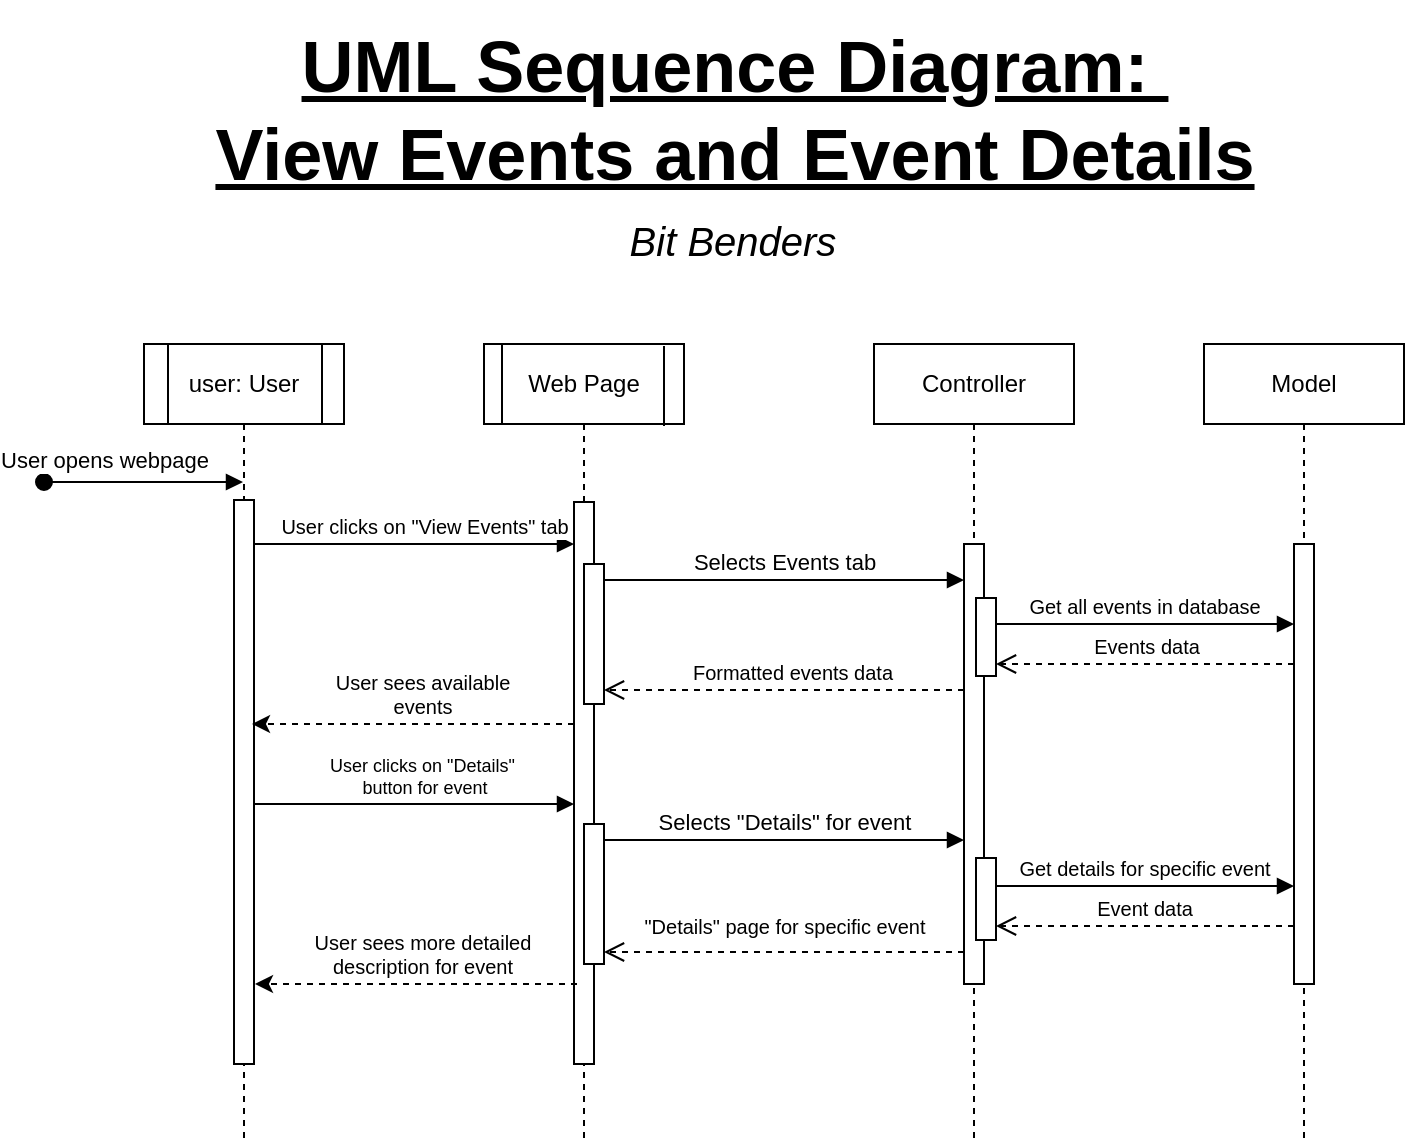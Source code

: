 <mxfile version="25.0.3">
  <diagram name="Page-1" id="2YBvvXClWsGukQMizWep">
    <mxGraphModel dx="973" dy="616" grid="1" gridSize="10" guides="1" tooltips="1" connect="1" arrows="1" fold="1" page="1" pageScale="1" pageWidth="850" pageHeight="1100" math="0" shadow="0">
      <root>
        <mxCell id="0" />
        <mxCell id="1" parent="0" />
        <mxCell id="Jm7EUICJISlEGoCHI4fa-1" value="user: User" style="shape=umlLifeline;perimeter=lifelinePerimeter;whiteSpace=wrap;html=1;container=0;dropTarget=0;collapsible=0;recursiveResize=0;outlineConnect=0;portConstraint=eastwest;newEdgeStyle={&quot;edgeStyle&quot;:&quot;elbowEdgeStyle&quot;,&quot;elbow&quot;:&quot;vertical&quot;,&quot;curved&quot;:0,&quot;rounded&quot;:0};" parent="1" vertex="1">
          <mxGeometry x="130" y="200" width="100" height="400" as="geometry" />
        </mxCell>
        <mxCell id="Jm7EUICJISlEGoCHI4fa-2" value="" style="html=1;points=[];perimeter=orthogonalPerimeter;outlineConnect=0;targetShapes=umlLifeline;portConstraint=eastwest;newEdgeStyle={&quot;edgeStyle&quot;:&quot;elbowEdgeStyle&quot;,&quot;elbow&quot;:&quot;vertical&quot;,&quot;curved&quot;:0,&quot;rounded&quot;:0};" parent="Jm7EUICJISlEGoCHI4fa-1" vertex="1">
          <mxGeometry x="45" y="78" width="10" height="282" as="geometry" />
        </mxCell>
        <mxCell id="Jm7EUICJISlEGoCHI4fa-3" value="Web Page" style="shape=umlLifeline;perimeter=lifelinePerimeter;whiteSpace=wrap;html=1;container=0;dropTarget=0;collapsible=0;recursiveResize=0;outlineConnect=0;portConstraint=eastwest;newEdgeStyle={&quot;edgeStyle&quot;:&quot;elbowEdgeStyle&quot;,&quot;elbow&quot;:&quot;vertical&quot;,&quot;curved&quot;:0,&quot;rounded&quot;:0};" parent="1" vertex="1">
          <mxGeometry x="300" y="200" width="100" height="400" as="geometry" />
        </mxCell>
        <mxCell id="Jm7EUICJISlEGoCHI4fa-4" value="" style="html=1;points=[];perimeter=orthogonalPerimeter;outlineConnect=0;targetShapes=umlLifeline;portConstraint=eastwest;newEdgeStyle={&quot;edgeStyle&quot;:&quot;elbowEdgeStyle&quot;,&quot;elbow&quot;:&quot;vertical&quot;,&quot;curved&quot;:0,&quot;rounded&quot;:0};" parent="Jm7EUICJISlEGoCHI4fa-3" vertex="1">
          <mxGeometry x="45" y="79" width="10" height="281" as="geometry" />
        </mxCell>
        <mxCell id="Jm7EUICJISlEGoCHI4fa-5" value="Controller" style="shape=umlLifeline;perimeter=lifelinePerimeter;whiteSpace=wrap;html=1;container=0;dropTarget=0;collapsible=0;recursiveResize=0;outlineConnect=0;portConstraint=eastwest;newEdgeStyle={&quot;edgeStyle&quot;:&quot;elbowEdgeStyle&quot;,&quot;elbow&quot;:&quot;vertical&quot;,&quot;curved&quot;:0,&quot;rounded&quot;:0};" parent="1" vertex="1">
          <mxGeometry x="495" y="200" width="100" height="400" as="geometry" />
        </mxCell>
        <mxCell id="Jm7EUICJISlEGoCHI4fa-6" value="" style="html=1;points=[];perimeter=orthogonalPerimeter;outlineConnect=0;targetShapes=umlLifeline;portConstraint=eastwest;newEdgeStyle={&quot;edgeStyle&quot;:&quot;elbowEdgeStyle&quot;,&quot;elbow&quot;:&quot;vertical&quot;,&quot;curved&quot;:0,&quot;rounded&quot;:0};" parent="Jm7EUICJISlEGoCHI4fa-5" vertex="1">
          <mxGeometry x="45" y="100" width="10" height="220" as="geometry" />
        </mxCell>
        <mxCell id="Jm7EUICJISlEGoCHI4fa-7" value="User opens webpage" style="html=1;verticalAlign=bottom;startArrow=oval;endArrow=block;startSize=8;edgeStyle=elbowEdgeStyle;elbow=horizontal;curved=0;rounded=0;" parent="1" edge="1">
          <mxGeometry x="-0.397" y="2" relative="1" as="geometry">
            <mxPoint x="80" y="269" as="sourcePoint" />
            <mxPoint x="179.5" y="269" as="targetPoint" />
            <mxPoint as="offset" />
            <Array as="points">
              <mxPoint x="140" y="269" />
            </Array>
          </mxGeometry>
        </mxCell>
        <mxCell id="Jm7EUICJISlEGoCHI4fa-8" value="Selects Events tab" style="html=1;verticalAlign=bottom;endArrow=block;edgeStyle=elbowEdgeStyle;elbow=vertical;curved=0;rounded=0;" parent="1" edge="1">
          <mxGeometry x="0.027" relative="1" as="geometry">
            <mxPoint x="355" y="318" as="sourcePoint" />
            <Array as="points">
              <mxPoint x="540" y="318" />
              <mxPoint x="450" y="318" />
              <mxPoint x="450" y="266" />
            </Array>
            <mxPoint x="540" y="318" as="targetPoint" />
            <mxPoint as="offset" />
          </mxGeometry>
        </mxCell>
        <mxCell id="Jm7EUICJISlEGoCHI4fa-9" value="Formatted events data" style="html=1;verticalAlign=bottom;endArrow=open;dashed=1;endSize=8;edgeStyle=elbowEdgeStyle;elbow=vertical;curved=0;rounded=0;entryX=0.864;entryY=0.648;entryDx=0;entryDy=0;entryPerimeter=0;align=center;fontSize=10;" parent="1" edge="1">
          <mxGeometry x="-0.038" relative="1" as="geometry">
            <mxPoint x="360.0" y="373.272" as="targetPoint" />
            <Array as="points">
              <mxPoint x="418.36" y="373" />
            </Array>
            <mxPoint x="540" y="373" as="sourcePoint" />
            <mxPoint as="offset" />
          </mxGeometry>
        </mxCell>
        <mxCell id="Jm7EUICJISlEGoCHI4fa-13" value="" style="endArrow=classic;html=1;rounded=0;dashed=1;" parent="1" edge="1">
          <mxGeometry width="50" height="50" relative="1" as="geometry">
            <mxPoint x="345" y="390" as="sourcePoint" />
            <mxPoint x="184" y="390" as="targetPoint" />
          </mxGeometry>
        </mxCell>
        <mxCell id="Jm7EUICJISlEGoCHI4fa-16" value="" style="rounded=0;whiteSpace=wrap;html=1;" parent="1" vertex="1">
          <mxGeometry x="350" y="310" width="10" height="70" as="geometry" />
        </mxCell>
        <mxCell id="Jm7EUICJISlEGoCHI4fa-19" value="" style="endArrow=none;html=1;rounded=0;" parent="1" edge="1">
          <mxGeometry width="50" height="50" relative="1" as="geometry">
            <mxPoint x="219" y="240" as="sourcePoint" />
            <mxPoint x="219" y="200" as="targetPoint" />
          </mxGeometry>
        </mxCell>
        <mxCell id="Jm7EUICJISlEGoCHI4fa-20" value="" style="endArrow=none;html=1;rounded=0;" parent="1" edge="1">
          <mxGeometry width="50" height="50" relative="1" as="geometry">
            <mxPoint x="142" y="240" as="sourcePoint" />
            <mxPoint x="142" y="200" as="targetPoint" />
          </mxGeometry>
        </mxCell>
        <mxCell id="Jm7EUICJISlEGoCHI4fa-21" value="" style="endArrow=none;html=1;rounded=0;" parent="1" edge="1">
          <mxGeometry width="50" height="50" relative="1" as="geometry">
            <mxPoint x="309" y="240" as="sourcePoint" />
            <mxPoint x="309" y="200" as="targetPoint" />
          </mxGeometry>
        </mxCell>
        <mxCell id="Jm7EUICJISlEGoCHI4fa-22" value="" style="endArrow=none;html=1;rounded=0;" parent="1" edge="1">
          <mxGeometry width="50" height="50" relative="1" as="geometry">
            <mxPoint x="390" y="241" as="sourcePoint" />
            <mxPoint x="390" y="201" as="targetPoint" />
          </mxGeometry>
        </mxCell>
        <mxCell id="Jm7EUICJISlEGoCHI4fa-23" value="User clicks on &quot;View Events&quot; tab" style="html=1;verticalAlign=bottom;endArrow=block;edgeStyle=elbowEdgeStyle;elbow=horizontal;curved=0;rounded=0;fontSize=10;align=center;" parent="1" source="Jm7EUICJISlEGoCHI4fa-2" target="Jm7EUICJISlEGoCHI4fa-4" edge="1">
          <mxGeometry x="0.062" relative="1" as="geometry">
            <mxPoint x="190" y="300" as="sourcePoint" />
            <Array as="points">
              <mxPoint x="310" y="300" />
              <mxPoint x="285" y="300" />
              <mxPoint x="285" y="248" />
            </Array>
            <mxPoint x="375" y="300" as="targetPoint" />
            <mxPoint as="offset" />
          </mxGeometry>
        </mxCell>
        <mxCell id="Jm7EUICJISlEGoCHI4fa-29" value="UML Sequence Diagram:&amp;nbsp;&lt;div&gt;View Events and Event Details&lt;/div&gt;" style="text;html=1;align=center;verticalAlign=middle;whiteSpace=wrap;rounded=0;fontFamily=Helvetica;fontSize=36;fontStyle=5" parent="1" vertex="1">
          <mxGeometry x="159" y="28" width="533" height="110" as="geometry" />
        </mxCell>
        <mxCell id="Jm7EUICJISlEGoCHI4fa-30" value="Bit Benders" style="text;html=1;align=center;verticalAlign=middle;whiteSpace=wrap;rounded=0;fontStyle=2;fontSize=20;" parent="1" vertex="1">
          <mxGeometry x="291.13" y="128" width="266.99" height="40" as="geometry" />
        </mxCell>
        <mxCell id="Jm7EUICJISlEGoCHI4fa-31" value="Model" style="shape=umlLifeline;perimeter=lifelinePerimeter;whiteSpace=wrap;html=1;container=0;dropTarget=0;collapsible=0;recursiveResize=0;outlineConnect=0;portConstraint=eastwest;newEdgeStyle={&quot;edgeStyle&quot;:&quot;elbowEdgeStyle&quot;,&quot;elbow&quot;:&quot;vertical&quot;,&quot;curved&quot;:0,&quot;rounded&quot;:0};" parent="1" vertex="1">
          <mxGeometry x="660" y="200" width="100" height="400" as="geometry" />
        </mxCell>
        <mxCell id="Jm7EUICJISlEGoCHI4fa-32" value="" style="html=1;points=[];perimeter=orthogonalPerimeter;outlineConnect=0;targetShapes=umlLifeline;portConstraint=eastwest;newEdgeStyle={&quot;edgeStyle&quot;:&quot;elbowEdgeStyle&quot;,&quot;elbow&quot;:&quot;vertical&quot;,&quot;curved&quot;:0,&quot;rounded&quot;:0};" parent="Jm7EUICJISlEGoCHI4fa-31" vertex="1">
          <mxGeometry x="45" y="100" width="10" height="220" as="geometry" />
        </mxCell>
        <mxCell id="Jm7EUICJISlEGoCHI4fa-33" value="" style="rounded=0;whiteSpace=wrap;html=1;" parent="1" vertex="1">
          <mxGeometry x="546" y="327" width="10" height="39" as="geometry" />
        </mxCell>
        <mxCell id="Jm7EUICJISlEGoCHI4fa-34" value="&lt;font size=&quot;1&quot;&gt;Get all events in database&lt;/font&gt;" style="html=1;verticalAlign=bottom;endArrow=block;edgeStyle=elbowEdgeStyle;elbow=vertical;curved=0;rounded=0;" parent="1" target="Jm7EUICJISlEGoCHI4fa-32" edge="1">
          <mxGeometry x="-0.005" relative="1" as="geometry">
            <mxPoint x="556" y="340" as="sourcePoint" />
            <Array as="points">
              <mxPoint x="610" y="340" />
              <mxPoint x="651" y="340" />
              <mxPoint x="651" y="288" />
            </Array>
            <mxPoint x="700" y="350" as="targetPoint" />
            <mxPoint as="offset" />
          </mxGeometry>
        </mxCell>
        <mxCell id="Jm7EUICJISlEGoCHI4fa-43" value="&lt;font size=&quot;1&quot;&gt;Events data&lt;/font&gt;" style="html=1;verticalAlign=bottom;endArrow=open;dashed=1;endSize=8;edgeStyle=elbowEdgeStyle;elbow=vertical;curved=0;rounded=0;" parent="1" edge="1" source="Jm7EUICJISlEGoCHI4fa-32">
          <mxGeometry x="0.001" relative="1" as="geometry">
            <mxPoint x="556" y="360" as="targetPoint" />
            <Array as="points">
              <mxPoint x="584.36" y="360" />
            </Array>
            <mxPoint x="700" y="360" as="sourcePoint" />
            <mxPoint as="offset" />
          </mxGeometry>
        </mxCell>
        <mxCell id="Jm7EUICJISlEGoCHI4fa-53" value="User sees available events" style="text;html=1;align=center;verticalAlign=middle;whiteSpace=wrap;rounded=0;fontSize=10;" parent="1" vertex="1">
          <mxGeometry x="223.26" y="360" width="93.49" height="30" as="geometry" />
        </mxCell>
        <mxCell id="KUneRaZQZtuo-mIblkpJ-1" value="User clicks on &quot;Details&quot;&amp;nbsp;&lt;div&gt;button for event&lt;/div&gt;" style="html=1;verticalAlign=bottom;endArrow=block;edgeStyle=elbowEdgeStyle;elbow=horizontal;curved=0;rounded=0;fontSize=9;align=center;" edge="1" parent="1">
          <mxGeometry x="0.062" relative="1" as="geometry">
            <mxPoint x="185" y="430" as="sourcePoint" />
            <Array as="points">
              <mxPoint x="310" y="430" />
              <mxPoint x="285" y="430" />
              <mxPoint x="285" y="378" />
            </Array>
            <mxPoint x="345" y="430" as="targetPoint" />
            <mxPoint as="offset" />
          </mxGeometry>
        </mxCell>
        <mxCell id="KUneRaZQZtuo-mIblkpJ-11" value="Selects &quot;Details&quot; for event" style="html=1;verticalAlign=bottom;endArrow=block;edgeStyle=elbowEdgeStyle;elbow=vertical;curved=0;rounded=0;" edge="1" parent="1">
          <mxGeometry x="0.027" relative="1" as="geometry">
            <mxPoint x="355" y="448" as="sourcePoint" />
            <Array as="points">
              <mxPoint x="540" y="448" />
              <mxPoint x="450" y="448" />
              <mxPoint x="450" y="396" />
            </Array>
            <mxPoint x="540" y="448" as="targetPoint" />
            <mxPoint as="offset" />
          </mxGeometry>
        </mxCell>
        <mxCell id="KUneRaZQZtuo-mIblkpJ-12" value="&quot;Details&quot; page for specific event" style="html=1;verticalAlign=bottom;endArrow=open;dashed=1;endSize=8;edgeStyle=elbowEdgeStyle;elbow=vertical;curved=0;rounded=0;entryX=0.864;entryY=0.648;entryDx=0;entryDy=0;entryPerimeter=0;align=center;fontSize=10;" edge="1" parent="1">
          <mxGeometry x="-0.002" y="-4" relative="1" as="geometry">
            <mxPoint x="360.0" y="504.272" as="targetPoint" />
            <Array as="points">
              <mxPoint x="418.36" y="504" />
            </Array>
            <mxPoint x="540" y="504" as="sourcePoint" />
            <mxPoint as="offset" />
          </mxGeometry>
        </mxCell>
        <mxCell id="KUneRaZQZtuo-mIblkpJ-13" value="" style="rounded=0;whiteSpace=wrap;html=1;" vertex="1" parent="1">
          <mxGeometry x="350" y="440" width="10" height="70" as="geometry" />
        </mxCell>
        <mxCell id="KUneRaZQZtuo-mIblkpJ-14" value="" style="rounded=0;whiteSpace=wrap;html=1;" vertex="1" parent="1">
          <mxGeometry x="546" y="457" width="10" height="41" as="geometry" />
        </mxCell>
        <mxCell id="KUneRaZQZtuo-mIblkpJ-16" value="&lt;font size=&quot;1&quot;&gt;Get details for specific event&lt;/font&gt;" style="html=1;verticalAlign=bottom;endArrow=block;edgeStyle=elbowEdgeStyle;elbow=vertical;curved=0;rounded=0;" edge="1" parent="1">
          <mxGeometry x="-0.005" relative="1" as="geometry">
            <mxPoint x="556" y="471" as="sourcePoint" />
            <Array as="points">
              <mxPoint x="610" y="471" />
              <mxPoint x="651" y="471" />
              <mxPoint x="651" y="419" />
            </Array>
            <mxPoint x="705" y="471" as="targetPoint" />
            <mxPoint as="offset" />
          </mxGeometry>
        </mxCell>
        <mxCell id="KUneRaZQZtuo-mIblkpJ-17" value="&lt;font size=&quot;1&quot;&gt;Event data&lt;/font&gt;" style="html=1;verticalAlign=bottom;endArrow=open;dashed=1;endSize=8;edgeStyle=elbowEdgeStyle;elbow=vertical;curved=0;rounded=0;" edge="1" parent="1">
          <mxGeometry x="0.007" relative="1" as="geometry">
            <mxPoint x="556" y="491" as="targetPoint" />
            <Array as="points">
              <mxPoint x="584.36" y="491" />
            </Array>
            <mxPoint x="705" y="491" as="sourcePoint" />
            <mxPoint as="offset" />
          </mxGeometry>
        </mxCell>
        <mxCell id="KUneRaZQZtuo-mIblkpJ-18" value="" style="endArrow=classic;html=1;rounded=0;dashed=1;" edge="1" parent="1">
          <mxGeometry width="50" height="50" relative="1" as="geometry">
            <mxPoint x="346.5" y="520" as="sourcePoint" />
            <mxPoint x="185.5" y="520" as="targetPoint" />
          </mxGeometry>
        </mxCell>
        <mxCell id="KUneRaZQZtuo-mIblkpJ-19" value="User sees more detailed description for event" style="text;html=1;align=center;verticalAlign=middle;whiteSpace=wrap;rounded=0;fontSize=10;" vertex="1" parent="1">
          <mxGeometry x="207.39" y="490" width="125.24" height="30" as="geometry" />
        </mxCell>
      </root>
    </mxGraphModel>
  </diagram>
</mxfile>
